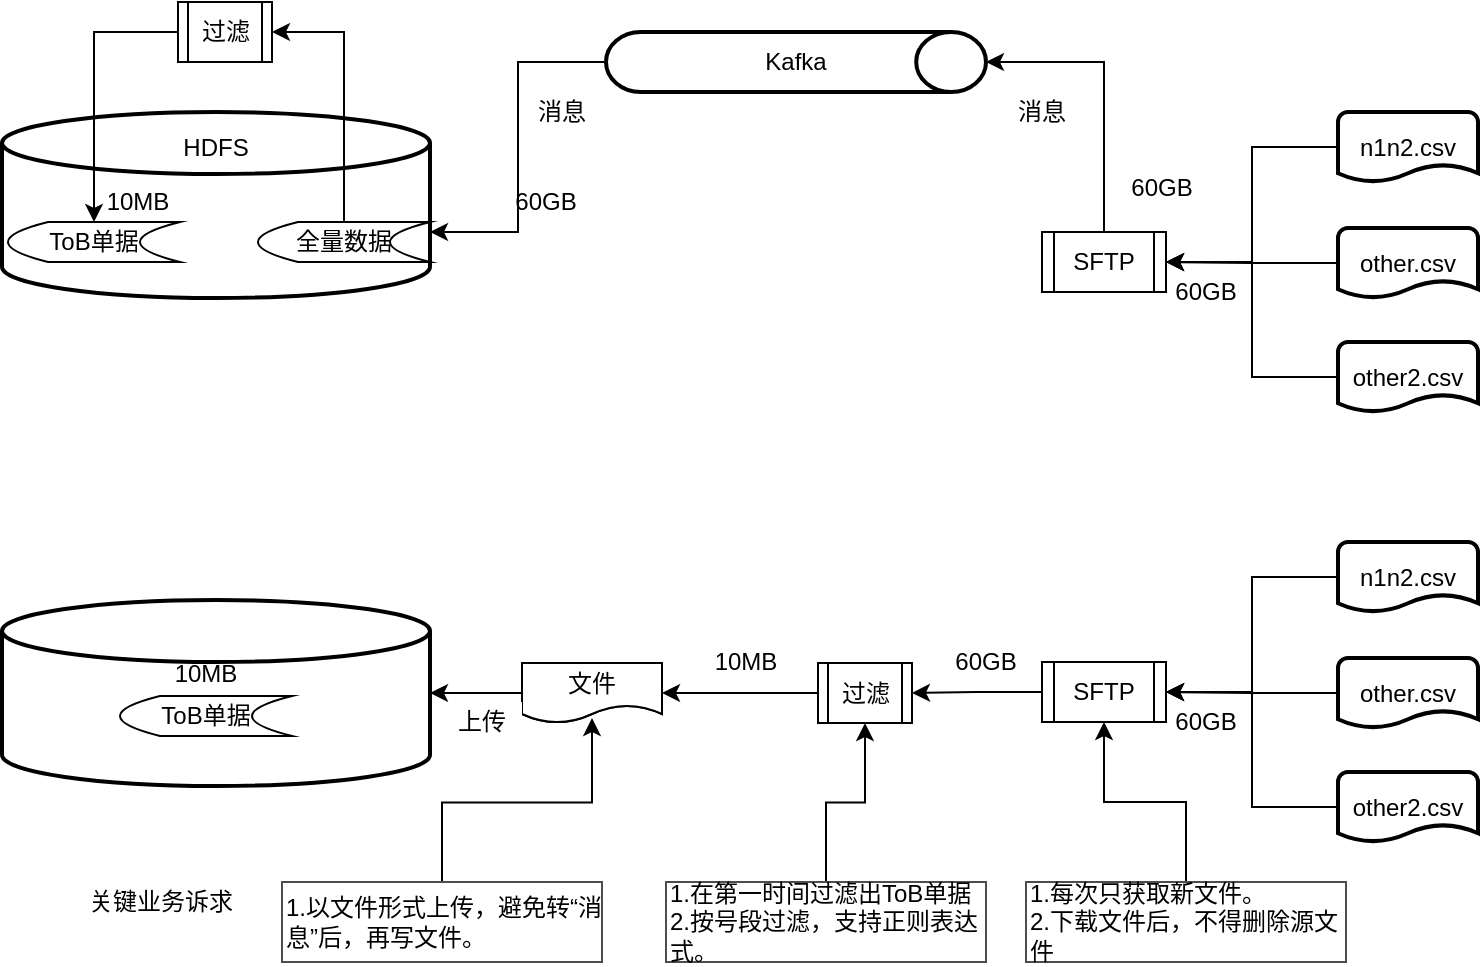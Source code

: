 <mxfile version="14.9.6" type="github">
  <diagram id="VBEBwbwIvYLUUzzdnrOy" name="第 1 页">
    <mxGraphModel dx="1662" dy="762" grid="1" gridSize="10" guides="1" tooltips="1" connect="1" arrows="1" fold="1" page="1" pageScale="1" pageWidth="827" pageHeight="1169" math="0" shadow="0">
      <root>
        <mxCell id="0" />
        <mxCell id="1" parent="0" />
        <mxCell id="FVhTwIyd4bKvRVAZskIC-6" style="edgeStyle=orthogonalEdgeStyle;rounded=0;orthogonalLoop=1;jettySize=auto;html=1;entryX=1;entryY=0.25;entryDx=0;entryDy=0;" parent="1" source="FVhTwIyd4bKvRVAZskIC-1" target="FVhTwIyd4bKvRVAZskIC-23" edge="1">
          <mxGeometry relative="1" as="geometry" />
        </mxCell>
        <mxCell id="FVhTwIyd4bKvRVAZskIC-1" value="Kafka" style="strokeWidth=2;html=1;shape=mxgraph.flowchart.direct_data;whiteSpace=wrap;" parent="1" vertex="1">
          <mxGeometry x="332" y="75" width="190" height="30" as="geometry" />
        </mxCell>
        <mxCell id="FVhTwIyd4bKvRVAZskIC-3" value="" style="strokeWidth=2;html=1;shape=mxgraph.flowchart.database;whiteSpace=wrap;" parent="1" vertex="1">
          <mxGeometry x="30" y="115" width="214" height="93" as="geometry" />
        </mxCell>
        <mxCell id="FVhTwIyd4bKvRVAZskIC-7" style="edgeStyle=orthogonalEdgeStyle;rounded=0;orthogonalLoop=1;jettySize=auto;html=1;entryX=1;entryY=0.5;entryDx=0;entryDy=0;entryPerimeter=0;exitX=0.5;exitY=0;exitDx=0;exitDy=0;" parent="1" source="FVhTwIyd4bKvRVAZskIC-4" target="FVhTwIyd4bKvRVAZskIC-1" edge="1">
          <mxGeometry relative="1" as="geometry" />
        </mxCell>
        <mxCell id="FVhTwIyd4bKvRVAZskIC-4" value="SFTP" style="shape=process;whiteSpace=wrap;html=1;backgroundOutline=1;" parent="1" vertex="1">
          <mxGeometry x="550" y="175" width="62" height="30" as="geometry" />
        </mxCell>
        <mxCell id="FVhTwIyd4bKvRVAZskIC-17" style="edgeStyle=orthogonalEdgeStyle;rounded=0;orthogonalLoop=1;jettySize=auto;html=1;entryX=1;entryY=0.5;entryDx=0;entryDy=0;" parent="1" source="FVhTwIyd4bKvRVAZskIC-10" target="FVhTwIyd4bKvRVAZskIC-4" edge="1">
          <mxGeometry relative="1" as="geometry" />
        </mxCell>
        <mxCell id="FVhTwIyd4bKvRVAZskIC-10" value="n1n2.csv" style="strokeWidth=2;html=1;shape=mxgraph.flowchart.document2;whiteSpace=wrap;size=0.25;" parent="1" vertex="1">
          <mxGeometry x="698" y="115" width="70" height="35" as="geometry" />
        </mxCell>
        <mxCell id="FVhTwIyd4bKvRVAZskIC-16" style="edgeStyle=orthogonalEdgeStyle;rounded=0;orthogonalLoop=1;jettySize=auto;html=1;" parent="1" source="FVhTwIyd4bKvRVAZskIC-12" target="FVhTwIyd4bKvRVAZskIC-4" edge="1">
          <mxGeometry relative="1" as="geometry" />
        </mxCell>
        <mxCell id="FVhTwIyd4bKvRVAZskIC-12" value="other.csv" style="strokeWidth=2;html=1;shape=mxgraph.flowchart.document2;whiteSpace=wrap;size=0.25;" parent="1" vertex="1">
          <mxGeometry x="698" y="173" width="70" height="35" as="geometry" />
        </mxCell>
        <mxCell id="FVhTwIyd4bKvRVAZskIC-18" style="edgeStyle=orthogonalEdgeStyle;rounded=0;orthogonalLoop=1;jettySize=auto;html=1;entryX=1;entryY=0.5;entryDx=0;entryDy=0;" parent="1" source="FVhTwIyd4bKvRVAZskIC-13" target="FVhTwIyd4bKvRVAZskIC-4" edge="1">
          <mxGeometry relative="1" as="geometry" />
        </mxCell>
        <mxCell id="FVhTwIyd4bKvRVAZskIC-13" value="other2.csv" style="strokeWidth=2;html=1;shape=mxgraph.flowchart.document2;whiteSpace=wrap;size=0.25;" parent="1" vertex="1">
          <mxGeometry x="698" y="230" width="70" height="35" as="geometry" />
        </mxCell>
        <mxCell id="FVhTwIyd4bKvRVAZskIC-19" value="60GB" style="text;html=1;strokeColor=none;fillColor=none;align=center;verticalAlign=middle;whiteSpace=wrap;rounded=0;" parent="1" vertex="1">
          <mxGeometry x="612" y="195" width="40" height="20" as="geometry" />
        </mxCell>
        <mxCell id="FVhTwIyd4bKvRVAZskIC-20" value="60GB" style="text;html=1;strokeColor=none;fillColor=none;align=center;verticalAlign=middle;whiteSpace=wrap;rounded=0;" parent="1" vertex="1">
          <mxGeometry x="590" y="142.5" width="40" height="20" as="geometry" />
        </mxCell>
        <mxCell id="FVhTwIyd4bKvRVAZskIC-21" value="60GB" style="text;html=1;strokeColor=none;fillColor=none;align=center;verticalAlign=middle;whiteSpace=wrap;rounded=0;" parent="1" vertex="1">
          <mxGeometry x="282" y="150" width="40" height="20" as="geometry" />
        </mxCell>
        <mxCell id="FVhTwIyd4bKvRVAZskIC-26" style="edgeStyle=orthogonalEdgeStyle;rounded=0;orthogonalLoop=1;jettySize=auto;html=1;entryX=0.5;entryY=0;entryDx=0;entryDy=0;exitX=0;exitY=0.5;exitDx=0;exitDy=0;" parent="1" source="FVhTwIyd4bKvRVAZskIC-63" target="FVhTwIyd4bKvRVAZskIC-24" edge="1">
          <mxGeometry relative="1" as="geometry">
            <mxPoint x="78" y="175" as="targetPoint" />
            <mxPoint x="100" y="82.5" as="sourcePoint" />
          </mxGeometry>
        </mxCell>
        <mxCell id="FVhTwIyd4bKvRVAZskIC-25" style="edgeStyle=orthogonalEdgeStyle;rounded=0;orthogonalLoop=1;jettySize=auto;html=1;entryX=1;entryY=0.5;entryDx=0;entryDy=0;" parent="1" source="FVhTwIyd4bKvRVAZskIC-23" target="FVhTwIyd4bKvRVAZskIC-63" edge="1">
          <mxGeometry relative="1" as="geometry">
            <mxPoint x="180" y="82.5" as="targetPoint" />
          </mxGeometry>
        </mxCell>
        <mxCell id="FVhTwIyd4bKvRVAZskIC-23" value="全量数据" style="shape=dataStorage;whiteSpace=wrap;html=1;fixedSize=1;" parent="1" vertex="1">
          <mxGeometry x="158" y="170" width="86" height="20" as="geometry" />
        </mxCell>
        <mxCell id="FVhTwIyd4bKvRVAZskIC-24" value="ToB单据" style="shape=dataStorage;whiteSpace=wrap;html=1;fixedSize=1;" parent="1" vertex="1">
          <mxGeometry x="33" y="170" width="86" height="20" as="geometry" />
        </mxCell>
        <mxCell id="FVhTwIyd4bKvRVAZskIC-27" value="HDFS" style="text;html=1;strokeColor=none;fillColor=none;align=center;verticalAlign=middle;whiteSpace=wrap;rounded=0;" parent="1" vertex="1">
          <mxGeometry x="117" y="122.5" width="40" height="20" as="geometry" />
        </mxCell>
        <mxCell id="FVhTwIyd4bKvRVAZskIC-28" value="10MB" style="text;html=1;strokeColor=none;fillColor=none;align=center;verticalAlign=middle;whiteSpace=wrap;rounded=0;" parent="1" vertex="1">
          <mxGeometry x="78" y="150" width="40" height="20" as="geometry" />
        </mxCell>
        <mxCell id="FVhTwIyd4bKvRVAZskIC-47" style="edgeStyle=orthogonalEdgeStyle;rounded=0;orthogonalLoop=1;jettySize=auto;html=1;" parent="1" source="FVhTwIyd4bKvRVAZskIC-37" target="FVhTwIyd4bKvRVAZskIC-46" edge="1">
          <mxGeometry relative="1" as="geometry" />
        </mxCell>
        <mxCell id="FVhTwIyd4bKvRVAZskIC-37" value="SFTP" style="shape=process;whiteSpace=wrap;html=1;backgroundOutline=1;" parent="1" vertex="1">
          <mxGeometry x="550" y="390" width="62" height="30" as="geometry" />
        </mxCell>
        <mxCell id="FVhTwIyd4bKvRVAZskIC-38" style="edgeStyle=orthogonalEdgeStyle;rounded=0;orthogonalLoop=1;jettySize=auto;html=1;entryX=1;entryY=0.5;entryDx=0;entryDy=0;" parent="1" source="FVhTwIyd4bKvRVAZskIC-39" target="FVhTwIyd4bKvRVAZskIC-37" edge="1">
          <mxGeometry relative="1" as="geometry" />
        </mxCell>
        <mxCell id="FVhTwIyd4bKvRVAZskIC-39" value="n1n2.csv" style="strokeWidth=2;html=1;shape=mxgraph.flowchart.document2;whiteSpace=wrap;size=0.25;" parent="1" vertex="1">
          <mxGeometry x="698" y="330" width="70" height="35" as="geometry" />
        </mxCell>
        <mxCell id="FVhTwIyd4bKvRVAZskIC-40" style="edgeStyle=orthogonalEdgeStyle;rounded=0;orthogonalLoop=1;jettySize=auto;html=1;" parent="1" source="FVhTwIyd4bKvRVAZskIC-41" target="FVhTwIyd4bKvRVAZskIC-37" edge="1">
          <mxGeometry relative="1" as="geometry" />
        </mxCell>
        <mxCell id="FVhTwIyd4bKvRVAZskIC-41" value="other.csv" style="strokeWidth=2;html=1;shape=mxgraph.flowchart.document2;whiteSpace=wrap;size=0.25;" parent="1" vertex="1">
          <mxGeometry x="698" y="388" width="70" height="35" as="geometry" />
        </mxCell>
        <mxCell id="FVhTwIyd4bKvRVAZskIC-42" style="edgeStyle=orthogonalEdgeStyle;rounded=0;orthogonalLoop=1;jettySize=auto;html=1;entryX=1;entryY=0.5;entryDx=0;entryDy=0;" parent="1" source="FVhTwIyd4bKvRVAZskIC-43" target="FVhTwIyd4bKvRVAZskIC-37" edge="1">
          <mxGeometry relative="1" as="geometry" />
        </mxCell>
        <mxCell id="FVhTwIyd4bKvRVAZskIC-43" value="other2.csv" style="strokeWidth=2;html=1;shape=mxgraph.flowchart.document2;whiteSpace=wrap;size=0.25;" parent="1" vertex="1">
          <mxGeometry x="698" y="445" width="70" height="35" as="geometry" />
        </mxCell>
        <mxCell id="FVhTwIyd4bKvRVAZskIC-44" value="60GB" style="text;html=1;strokeColor=none;fillColor=none;align=center;verticalAlign=middle;whiteSpace=wrap;rounded=0;" parent="1" vertex="1">
          <mxGeometry x="612" y="410" width="40" height="20" as="geometry" />
        </mxCell>
        <mxCell id="FVhTwIyd4bKvRVAZskIC-45" value="60GB" style="text;html=1;strokeColor=none;fillColor=none;align=center;verticalAlign=middle;whiteSpace=wrap;rounded=0;" parent="1" vertex="1">
          <mxGeometry x="502" y="380" width="40" height="20" as="geometry" />
        </mxCell>
        <mxCell id="FVhTwIyd4bKvRVAZskIC-51" style="edgeStyle=orthogonalEdgeStyle;rounded=0;orthogonalLoop=1;jettySize=auto;html=1;" parent="1" source="FVhTwIyd4bKvRVAZskIC-46" target="FVhTwIyd4bKvRVAZskIC-49" edge="1">
          <mxGeometry relative="1" as="geometry" />
        </mxCell>
        <mxCell id="FVhTwIyd4bKvRVAZskIC-46" value="过滤" style="shape=process;whiteSpace=wrap;html=1;backgroundOutline=1;fillColor=#FFFFFF;" parent="1" vertex="1">
          <mxGeometry x="438" y="390.5" width="47" height="30" as="geometry" />
        </mxCell>
        <mxCell id="FVhTwIyd4bKvRVAZskIC-48" value="消息" style="text;html=1;strokeColor=none;fillColor=#FFFFFF;align=center;verticalAlign=middle;whiteSpace=wrap;rounded=0;" parent="1" vertex="1">
          <mxGeometry x="530" y="105" width="40" height="20" as="geometry" />
        </mxCell>
        <mxCell id="FVhTwIyd4bKvRVAZskIC-61" style="edgeStyle=orthogonalEdgeStyle;rounded=0;orthogonalLoop=1;jettySize=auto;html=1;" parent="1" source="FVhTwIyd4bKvRVAZskIC-49" target="FVhTwIyd4bKvRVAZskIC-53" edge="1">
          <mxGeometry relative="1" as="geometry" />
        </mxCell>
        <mxCell id="FVhTwIyd4bKvRVAZskIC-49" value="文件" style="shape=document;whiteSpace=wrap;html=1;boundedLbl=1;fillColor=#66FF66;" parent="1" vertex="1">
          <mxGeometry x="290" y="390.5" width="70" height="30" as="geometry" />
        </mxCell>
        <mxCell id="FVhTwIyd4bKvRVAZskIC-53" value="" style="strokeWidth=2;html=1;shape=mxgraph.flowchart.database;whiteSpace=wrap;" parent="1" vertex="1">
          <mxGeometry x="30" y="359" width="214" height="93" as="geometry" />
        </mxCell>
        <mxCell id="FVhTwIyd4bKvRVAZskIC-58" value="ToB单据" style="shape=dataStorage;whiteSpace=wrap;html=1;fixedSize=1;" parent="1" vertex="1">
          <mxGeometry x="89" y="407" width="86" height="20" as="geometry" />
        </mxCell>
        <mxCell id="FVhTwIyd4bKvRVAZskIC-60" value="10MB" style="text;html=1;strokeColor=none;fillColor=none;align=center;verticalAlign=middle;whiteSpace=wrap;rounded=0;" parent="1" vertex="1">
          <mxGeometry x="112" y="386" width="40" height="20" as="geometry" />
        </mxCell>
        <mxCell id="FVhTwIyd4bKvRVAZskIC-62" value="10MB" style="text;html=1;strokeColor=none;fillColor=none;align=center;verticalAlign=middle;whiteSpace=wrap;rounded=0;" parent="1" vertex="1">
          <mxGeometry x="382" y="380" width="40" height="20" as="geometry" />
        </mxCell>
        <mxCell id="FVhTwIyd4bKvRVAZskIC-63" value="过滤" style="shape=process;whiteSpace=wrap;html=1;backgroundOutline=1;fillColor=#FFFFFF;" parent="1" vertex="1">
          <mxGeometry x="118" y="60" width="47" height="30" as="geometry" />
        </mxCell>
        <mxCell id="FVhTwIyd4bKvRVAZskIC-64" value="消息" style="text;html=1;strokeColor=none;fillColor=#FFFFFF;align=center;verticalAlign=middle;whiteSpace=wrap;rounded=0;" parent="1" vertex="1">
          <mxGeometry x="290" y="105" width="40" height="20" as="geometry" />
        </mxCell>
        <mxCell id="FVhTwIyd4bKvRVAZskIC-65" value="文件" style="shape=document;whiteSpace=wrap;html=1;boundedLbl=1;fillColor=#FFFFFF;" parent="1" vertex="1">
          <mxGeometry x="290" y="390.5" width="70" height="30" as="geometry" />
        </mxCell>
        <mxCell id="FVhTwIyd4bKvRVAZskIC-66" value="关键业务诉求" style="text;html=1;strokeColor=none;fillColor=none;align=center;verticalAlign=middle;whiteSpace=wrap;rounded=0;" parent="1" vertex="1">
          <mxGeometry x="70" y="500" width="79" height="20" as="geometry" />
        </mxCell>
        <mxCell id="3knV7hY3VGtB_0POXvlA-3" style="edgeStyle=orthogonalEdgeStyle;rounded=0;orthogonalLoop=1;jettySize=auto;html=1;entryX=0.5;entryY=1;entryDx=0;entryDy=0;" edge="1" parent="1" source="FVhTwIyd4bKvRVAZskIC-67" target="FVhTwIyd4bKvRVAZskIC-37">
          <mxGeometry relative="1" as="geometry" />
        </mxCell>
        <mxCell id="FVhTwIyd4bKvRVAZskIC-67" value="1.每次只获取新文件。&lt;br&gt;2.下载文件后，不得删除源文件" style="text;html=1;strokeColor=#4D4D4D;fillColor=none;align=left;verticalAlign=middle;whiteSpace=wrap;rounded=0;" parent="1" vertex="1">
          <mxGeometry x="542" y="500" width="160" height="40" as="geometry" />
        </mxCell>
        <mxCell id="3knV7hY3VGtB_0POXvlA-2" style="edgeStyle=orthogonalEdgeStyle;rounded=0;orthogonalLoop=1;jettySize=auto;html=1;entryX=0.5;entryY=1;entryDx=0;entryDy=0;" edge="1" parent="1" source="FVhTwIyd4bKvRVAZskIC-70" target="FVhTwIyd4bKvRVAZskIC-46">
          <mxGeometry relative="1" as="geometry" />
        </mxCell>
        <mxCell id="FVhTwIyd4bKvRVAZskIC-70" value="1.在第一时间过滤出ToB单据&lt;br&gt;2.按号段过滤，支持正则表达式。" style="text;html=1;strokeColor=#4D4D4D;fillColor=none;align=left;verticalAlign=middle;whiteSpace=wrap;rounded=0;" parent="1" vertex="1">
          <mxGeometry x="362" y="500" width="160" height="40" as="geometry" />
        </mxCell>
        <mxCell id="3knV7hY3VGtB_0POXvlA-1" style="edgeStyle=orthogonalEdgeStyle;rounded=0;orthogonalLoop=1;jettySize=auto;html=1;entryX=0.5;entryY=0.917;entryDx=0;entryDy=0;entryPerimeter=0;" edge="1" parent="1" source="FVhTwIyd4bKvRVAZskIC-72" target="FVhTwIyd4bKvRVAZskIC-65">
          <mxGeometry relative="1" as="geometry" />
        </mxCell>
        <mxCell id="FVhTwIyd4bKvRVAZskIC-72" value="1.以文件形式上传，避免转“消息”后，再写文件。" style="text;html=1;strokeColor=#4D4D4D;fillColor=none;align=left;verticalAlign=middle;whiteSpace=wrap;rounded=0;" parent="1" vertex="1">
          <mxGeometry x="170" y="500" width="160" height="40" as="geometry" />
        </mxCell>
        <mxCell id="FVhTwIyd4bKvRVAZskIC-73" value="上传" style="text;html=1;strokeColor=none;fillColor=#FFFFFF;align=center;verticalAlign=middle;whiteSpace=wrap;rounded=0;" parent="1" vertex="1">
          <mxGeometry x="250" y="410" width="40" height="20" as="geometry" />
        </mxCell>
      </root>
    </mxGraphModel>
  </diagram>
</mxfile>
